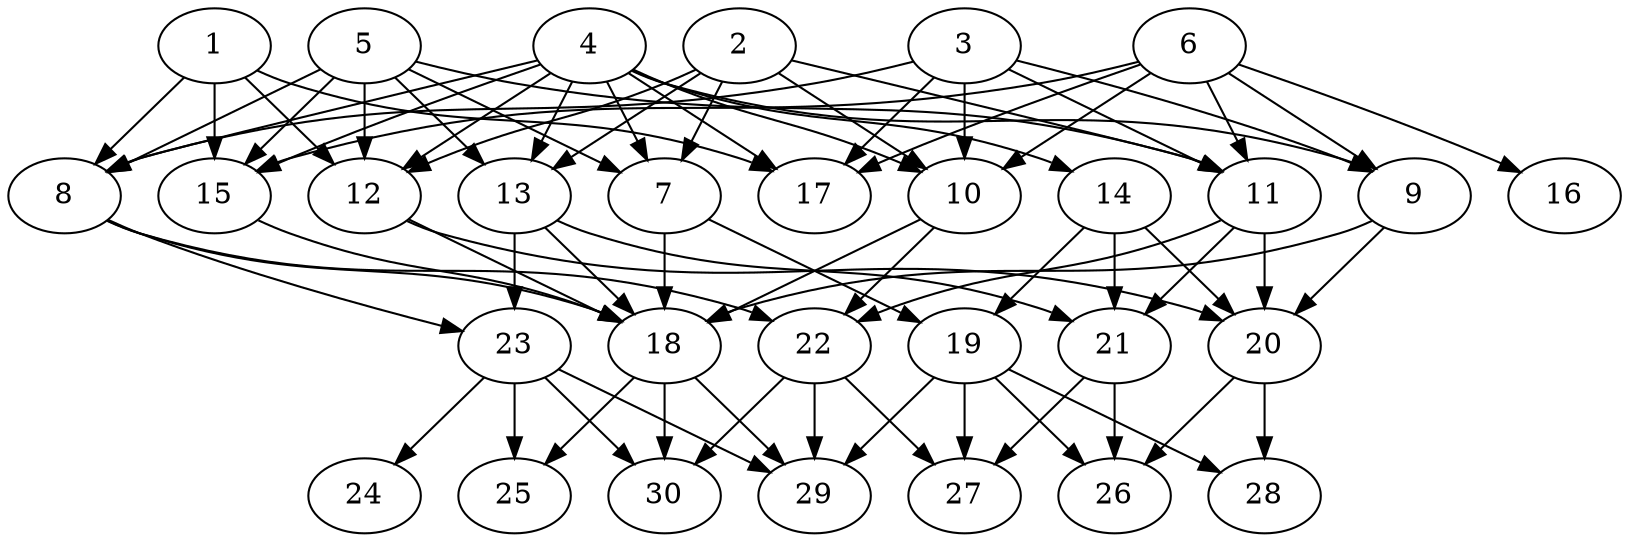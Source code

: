 // DAG automatically generated by daggen at Thu Oct  3 14:04:18 2019
// ./daggen --dot -n 30 --ccr 0.5 --fat 0.7 --regular 0.5 --density 0.7 --mindata 5242880 --maxdata 52428800 
digraph G {
  1 [size="21323776", alpha="0.16", expect_size="10661888"] 
  1 -> 8 [size ="10661888"]
  1 -> 12 [size ="10661888"]
  1 -> 15 [size ="10661888"]
  1 -> 17 [size ="10661888"]
  2 [size="12873728", alpha="0.00", expect_size="6436864"] 
  2 -> 7 [size ="6436864"]
  2 -> 10 [size ="6436864"]
  2 -> 11 [size ="6436864"]
  2 -> 12 [size ="6436864"]
  2 -> 13 [size ="6436864"]
  3 [size="47888384", alpha="0.13", expect_size="23944192"] 
  3 -> 8 [size ="23944192"]
  3 -> 9 [size ="23944192"]
  3 -> 10 [size ="23944192"]
  3 -> 11 [size ="23944192"]
  3 -> 17 [size ="23944192"]
  4 [size="37949440", alpha="0.05", expect_size="18974720"] 
  4 -> 7 [size ="18974720"]
  4 -> 8 [size ="18974720"]
  4 -> 9 [size ="18974720"]
  4 -> 10 [size ="18974720"]
  4 -> 12 [size ="18974720"]
  4 -> 13 [size ="18974720"]
  4 -> 14 [size ="18974720"]
  4 -> 15 [size ="18974720"]
  4 -> 17 [size ="18974720"]
  5 [size="76148736", alpha="0.13", expect_size="38074368"] 
  5 -> 7 [size ="38074368"]
  5 -> 8 [size ="38074368"]
  5 -> 11 [size ="38074368"]
  5 -> 12 [size ="38074368"]
  5 -> 13 [size ="38074368"]
  5 -> 15 [size ="38074368"]
  6 [size="25712640", alpha="0.16", expect_size="12856320"] 
  6 -> 9 [size ="12856320"]
  6 -> 10 [size ="12856320"]
  6 -> 11 [size ="12856320"]
  6 -> 15 [size ="12856320"]
  6 -> 16 [size ="12856320"]
  6 -> 17 [size ="12856320"]
  7 [size="57944064", alpha="0.06", expect_size="28972032"] 
  7 -> 18 [size ="28972032"]
  7 -> 19 [size ="28972032"]
  8 [size="91693056", alpha="0.05", expect_size="45846528"] 
  8 -> 18 [size ="45846528"]
  8 -> 22 [size ="45846528"]
  8 -> 23 [size ="45846528"]
  9 [size="89450496", alpha="0.10", expect_size="44725248"] 
  9 -> 18 [size ="44725248"]
  9 -> 20 [size ="44725248"]
  10 [size="102856704", alpha="0.12", expect_size="51428352"] 
  10 -> 18 [size ="51428352"]
  10 -> 22 [size ="51428352"]
  11 [size="49047552", alpha="0.12", expect_size="24523776"] 
  11 -> 20 [size ="24523776"]
  11 -> 21 [size ="24523776"]
  11 -> 22 [size ="24523776"]
  12 [size="28444672", alpha="0.10", expect_size="14222336"] 
  12 -> 18 [size ="14222336"]
  12 -> 20 [size ="14222336"]
  13 [size="29175808", alpha="0.00", expect_size="14587904"] 
  13 -> 18 [size ="14587904"]
  13 -> 21 [size ="14587904"]
  13 -> 23 [size ="14587904"]
  14 [size="90402816", alpha="0.03", expect_size="45201408"] 
  14 -> 19 [size ="45201408"]
  14 -> 20 [size ="45201408"]
  14 -> 21 [size ="45201408"]
  15 [size="18067456", alpha="0.16", expect_size="9033728"] 
  15 -> 18 [size ="9033728"]
  16 [size="80310272", alpha="0.12", expect_size="40155136"] 
  17 [size="61429760", alpha="0.15", expect_size="30714880"] 
  18 [size="91185152", alpha="0.11", expect_size="45592576"] 
  18 -> 25 [size ="45592576"]
  18 -> 29 [size ="45592576"]
  18 -> 30 [size ="45592576"]
  19 [size="19851264", alpha="0.15", expect_size="9925632"] 
  19 -> 26 [size ="9925632"]
  19 -> 27 [size ="9925632"]
  19 -> 28 [size ="9925632"]
  19 -> 29 [size ="9925632"]
  20 [size="66936832", alpha="0.13", expect_size="33468416"] 
  20 -> 26 [size ="33468416"]
  20 -> 28 [size ="33468416"]
  21 [size="31162368", alpha="0.12", expect_size="15581184"] 
  21 -> 26 [size ="15581184"]
  21 -> 27 [size ="15581184"]
  22 [size="85766144", alpha="0.12", expect_size="42883072"] 
  22 -> 27 [size ="42883072"]
  22 -> 29 [size ="42883072"]
  22 -> 30 [size ="42883072"]
  23 [size="40140800", alpha="0.00", expect_size="20070400"] 
  23 -> 24 [size ="20070400"]
  23 -> 25 [size ="20070400"]
  23 -> 29 [size ="20070400"]
  23 -> 30 [size ="20070400"]
  24 [size="41611264", alpha="0.14", expect_size="20805632"] 
  25 [size="54448128", alpha="0.02", expect_size="27224064"] 
  26 [size="36395008", alpha="0.13", expect_size="18197504"] 
  27 [size="94693376", alpha="0.14", expect_size="47346688"] 
  28 [size="69855232", alpha="0.12", expect_size="34927616"] 
  29 [size="25491456", alpha="0.07", expect_size="12745728"] 
  30 [size="98355200", alpha="0.02", expect_size="49177600"] 
}
